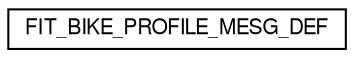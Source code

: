 digraph "Graphical Class Hierarchy"
{
  edge [fontname="FreeSans",fontsize="10",labelfontname="FreeSans",labelfontsize="10"];
  node [fontname="FreeSans",fontsize="10",shape=record];
  rankdir="LR";
  Node1 [label="FIT_BIKE_PROFILE_MESG_DEF",height=0.2,width=0.4,color="black", fillcolor="white", style="filled",URL="$struct_f_i_t___b_i_k_e___p_r_o_f_i_l_e___m_e_s_g___d_e_f.html"];
}

